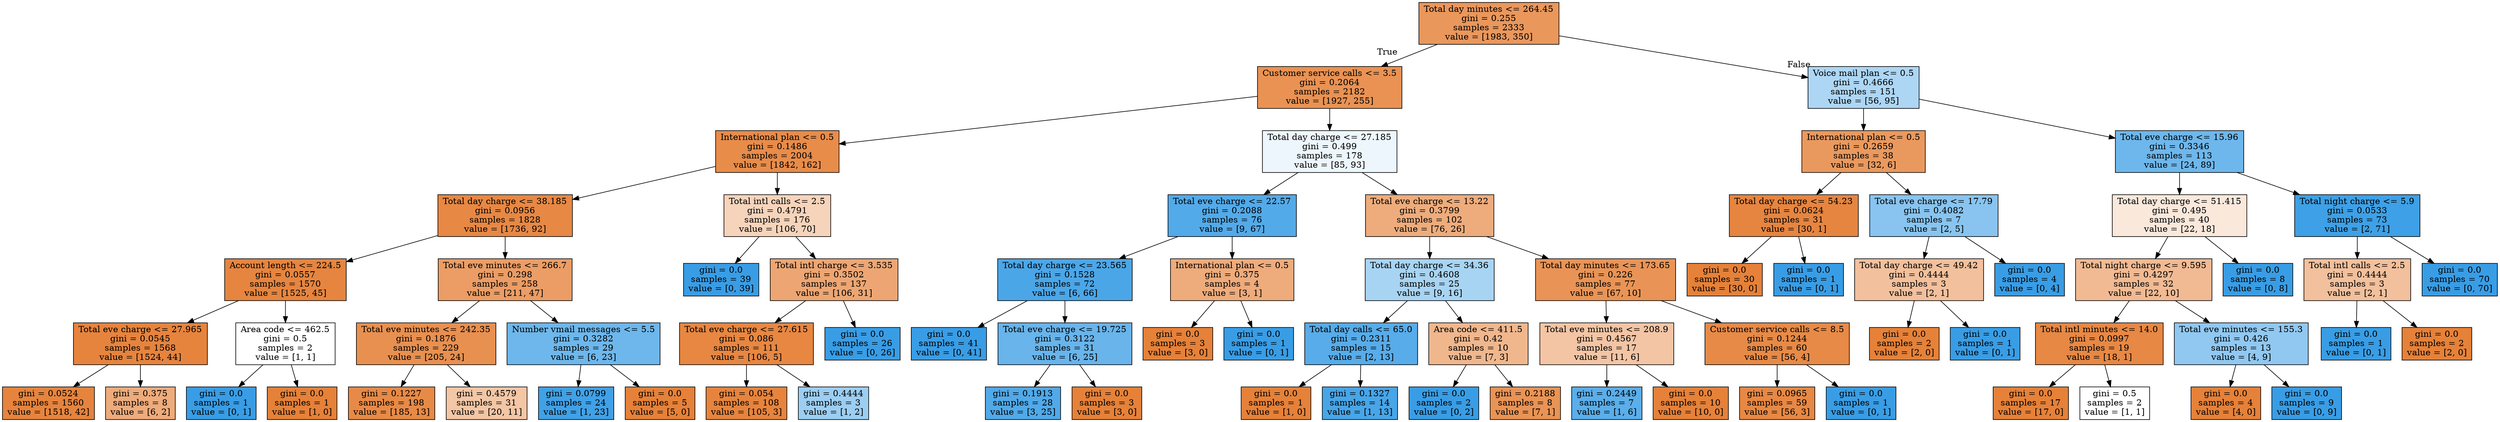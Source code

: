 digraph Tree {
node [shape=box, style="filled", color="black"] ;
0 [label="Total day minutes <= 264.45\ngini = 0.255\nsamples = 2333\nvalue = [1983, 350]", fillcolor="#e58139d2"] ;
1 [label="Customer service calls <= 3.5\ngini = 0.2064\nsamples = 2182\nvalue = [1927, 255]", fillcolor="#e58139dd"] ;
0 -> 1 [labeldistance=2.5, labelangle=45, headlabel="True"] ;
2 [label="International plan <= 0.5\ngini = 0.1486\nsamples = 2004\nvalue = [1842, 162]", fillcolor="#e58139e9"] ;
1 -> 2 ;
3 [label="Total day charge <= 38.185\ngini = 0.0956\nsamples = 1828\nvalue = [1736, 92]", fillcolor="#e58139f1"] ;
2 -> 3 ;
4 [label="Account length <= 224.5\ngini = 0.0557\nsamples = 1570\nvalue = [1525, 45]", fillcolor="#e58139f7"] ;
3 -> 4 ;
5 [label="Total eve charge <= 27.965\ngini = 0.0545\nsamples = 1568\nvalue = [1524, 44]", fillcolor="#e58139f8"] ;
4 -> 5 ;
6 [label="gini = 0.0524\nsamples = 1560\nvalue = [1518, 42]", fillcolor="#e58139f8"] ;
5 -> 6 ;
7 [label="gini = 0.375\nsamples = 8\nvalue = [6, 2]", fillcolor="#e58139aa"] ;
5 -> 7 ;
8 [label="Area code <= 462.5\ngini = 0.5\nsamples = 2\nvalue = [1, 1]", fillcolor="#e5813900"] ;
4 -> 8 ;
9 [label="gini = 0.0\nsamples = 1\nvalue = [0, 1]", fillcolor="#399de5ff"] ;
8 -> 9 ;
10 [label="gini = 0.0\nsamples = 1\nvalue = [1, 0]", fillcolor="#e58139ff"] ;
8 -> 10 ;
11 [label="Total eve minutes <= 266.7\ngini = 0.298\nsamples = 258\nvalue = [211, 47]", fillcolor="#e58139c6"] ;
3 -> 11 ;
12 [label="Total eve minutes <= 242.35\ngini = 0.1876\nsamples = 229\nvalue = [205, 24]", fillcolor="#e58139e1"] ;
11 -> 12 ;
13 [label="gini = 0.1227\nsamples = 198\nvalue = [185, 13]", fillcolor="#e58139ed"] ;
12 -> 13 ;
14 [label="gini = 0.4579\nsamples = 31\nvalue = [20, 11]", fillcolor="#e5813973"] ;
12 -> 14 ;
15 [label="Number vmail messages <= 5.5\ngini = 0.3282\nsamples = 29\nvalue = [6, 23]", fillcolor="#399de5bc"] ;
11 -> 15 ;
16 [label="gini = 0.0799\nsamples = 24\nvalue = [1, 23]", fillcolor="#399de5f4"] ;
15 -> 16 ;
17 [label="gini = 0.0\nsamples = 5\nvalue = [5, 0]", fillcolor="#e58139ff"] ;
15 -> 17 ;
18 [label="Total intl calls <= 2.5\ngini = 0.4791\nsamples = 176\nvalue = [106, 70]", fillcolor="#e5813957"] ;
2 -> 18 ;
19 [label="gini = 0.0\nsamples = 39\nvalue = [0, 39]", fillcolor="#399de5ff"] ;
18 -> 19 ;
20 [label="Total intl charge <= 3.535\ngini = 0.3502\nsamples = 137\nvalue = [106, 31]", fillcolor="#e58139b4"] ;
18 -> 20 ;
21 [label="Total eve charge <= 27.615\ngini = 0.086\nsamples = 111\nvalue = [106, 5]", fillcolor="#e58139f3"] ;
20 -> 21 ;
22 [label="gini = 0.054\nsamples = 108\nvalue = [105, 3]", fillcolor="#e58139f8"] ;
21 -> 22 ;
23 [label="gini = 0.4444\nsamples = 3\nvalue = [1, 2]", fillcolor="#399de57f"] ;
21 -> 23 ;
24 [label="gini = 0.0\nsamples = 26\nvalue = [0, 26]", fillcolor="#399de5ff"] ;
20 -> 24 ;
25 [label="Total day charge <= 27.185\ngini = 0.499\nsamples = 178\nvalue = [85, 93]", fillcolor="#399de516"] ;
1 -> 25 ;
26 [label="Total eve charge <= 22.57\ngini = 0.2088\nsamples = 76\nvalue = [9, 67]", fillcolor="#399de5dd"] ;
25 -> 26 ;
27 [label="Total day charge <= 23.565\ngini = 0.1528\nsamples = 72\nvalue = [6, 66]", fillcolor="#399de5e8"] ;
26 -> 27 ;
28 [label="gini = 0.0\nsamples = 41\nvalue = [0, 41]", fillcolor="#399de5ff"] ;
27 -> 28 ;
29 [label="Total eve charge <= 19.725\ngini = 0.3122\nsamples = 31\nvalue = [6, 25]", fillcolor="#399de5c2"] ;
27 -> 29 ;
30 [label="gini = 0.1913\nsamples = 28\nvalue = [3, 25]", fillcolor="#399de5e0"] ;
29 -> 30 ;
31 [label="gini = 0.0\nsamples = 3\nvalue = [3, 0]", fillcolor="#e58139ff"] ;
29 -> 31 ;
32 [label="International plan <= 0.5\ngini = 0.375\nsamples = 4\nvalue = [3, 1]", fillcolor="#e58139aa"] ;
26 -> 32 ;
33 [label="gini = 0.0\nsamples = 3\nvalue = [3, 0]", fillcolor="#e58139ff"] ;
32 -> 33 ;
34 [label="gini = 0.0\nsamples = 1\nvalue = [0, 1]", fillcolor="#399de5ff"] ;
32 -> 34 ;
35 [label="Total eve charge <= 13.22\ngini = 0.3799\nsamples = 102\nvalue = [76, 26]", fillcolor="#e58139a8"] ;
25 -> 35 ;
36 [label="Total day charge <= 34.36\ngini = 0.4608\nsamples = 25\nvalue = [9, 16]", fillcolor="#399de570"] ;
35 -> 36 ;
37 [label="Total day calls <= 65.0\ngini = 0.2311\nsamples = 15\nvalue = [2, 13]", fillcolor="#399de5d8"] ;
36 -> 37 ;
38 [label="gini = 0.0\nsamples = 1\nvalue = [1, 0]", fillcolor="#e58139ff"] ;
37 -> 38 ;
39 [label="gini = 0.1327\nsamples = 14\nvalue = [1, 13]", fillcolor="#399de5eb"] ;
37 -> 39 ;
40 [label="Area code <= 411.5\ngini = 0.42\nsamples = 10\nvalue = [7, 3]", fillcolor="#e5813992"] ;
36 -> 40 ;
41 [label="gini = 0.0\nsamples = 2\nvalue = [0, 2]", fillcolor="#399de5ff"] ;
40 -> 41 ;
42 [label="gini = 0.2188\nsamples = 8\nvalue = [7, 1]", fillcolor="#e58139db"] ;
40 -> 42 ;
43 [label="Total day minutes <= 173.65\ngini = 0.226\nsamples = 77\nvalue = [67, 10]", fillcolor="#e58139d9"] ;
35 -> 43 ;
44 [label="Total eve minutes <= 208.9\ngini = 0.4567\nsamples = 17\nvalue = [11, 6]", fillcolor="#e5813974"] ;
43 -> 44 ;
45 [label="gini = 0.2449\nsamples = 7\nvalue = [1, 6]", fillcolor="#399de5d4"] ;
44 -> 45 ;
46 [label="gini = 0.0\nsamples = 10\nvalue = [10, 0]", fillcolor="#e58139ff"] ;
44 -> 46 ;
47 [label="Customer service calls <= 8.5\ngini = 0.1244\nsamples = 60\nvalue = [56, 4]", fillcolor="#e58139ed"] ;
43 -> 47 ;
48 [label="gini = 0.0965\nsamples = 59\nvalue = [56, 3]", fillcolor="#e58139f1"] ;
47 -> 48 ;
49 [label="gini = 0.0\nsamples = 1\nvalue = [0, 1]", fillcolor="#399de5ff"] ;
47 -> 49 ;
50 [label="Voice mail plan <= 0.5\ngini = 0.4666\nsamples = 151\nvalue = [56, 95]", fillcolor="#399de569"] ;
0 -> 50 [labeldistance=2.5, labelangle=-45, headlabel="False"] ;
51 [label="International plan <= 0.5\ngini = 0.2659\nsamples = 38\nvalue = [32, 6]", fillcolor="#e58139cf"] ;
50 -> 51 ;
52 [label="Total day charge <= 54.23\ngini = 0.0624\nsamples = 31\nvalue = [30, 1]", fillcolor="#e58139f6"] ;
51 -> 52 ;
53 [label="gini = 0.0\nsamples = 30\nvalue = [30, 0]", fillcolor="#e58139ff"] ;
52 -> 53 ;
54 [label="gini = 0.0\nsamples = 1\nvalue = [0, 1]", fillcolor="#399de5ff"] ;
52 -> 54 ;
55 [label="Total eve charge <= 17.79\ngini = 0.4082\nsamples = 7\nvalue = [2, 5]", fillcolor="#399de599"] ;
51 -> 55 ;
56 [label="Total day charge <= 49.42\ngini = 0.4444\nsamples = 3\nvalue = [2, 1]", fillcolor="#e581397f"] ;
55 -> 56 ;
57 [label="gini = 0.0\nsamples = 2\nvalue = [2, 0]", fillcolor="#e58139ff"] ;
56 -> 57 ;
58 [label="gini = 0.0\nsamples = 1\nvalue = [0, 1]", fillcolor="#399de5ff"] ;
56 -> 58 ;
59 [label="gini = 0.0\nsamples = 4\nvalue = [0, 4]", fillcolor="#399de5ff"] ;
55 -> 59 ;
60 [label="Total eve charge <= 15.96\ngini = 0.3346\nsamples = 113\nvalue = [24, 89]", fillcolor="#399de5ba"] ;
50 -> 60 ;
61 [label="Total day charge <= 51.415\ngini = 0.495\nsamples = 40\nvalue = [22, 18]", fillcolor="#e581392e"] ;
60 -> 61 ;
62 [label="Total night charge <= 9.595\ngini = 0.4297\nsamples = 32\nvalue = [22, 10]", fillcolor="#e581398b"] ;
61 -> 62 ;
63 [label="Total intl minutes <= 14.0\ngini = 0.0997\nsamples = 19\nvalue = [18, 1]", fillcolor="#e58139f1"] ;
62 -> 63 ;
64 [label="gini = 0.0\nsamples = 17\nvalue = [17, 0]", fillcolor="#e58139ff"] ;
63 -> 64 ;
65 [label="gini = 0.5\nsamples = 2\nvalue = [1, 1]", fillcolor="#e5813900"] ;
63 -> 65 ;
66 [label="Total eve minutes <= 155.3\ngini = 0.426\nsamples = 13\nvalue = [4, 9]", fillcolor="#399de58e"] ;
62 -> 66 ;
67 [label="gini = 0.0\nsamples = 4\nvalue = [4, 0]", fillcolor="#e58139ff"] ;
66 -> 67 ;
68 [label="gini = 0.0\nsamples = 9\nvalue = [0, 9]", fillcolor="#399de5ff"] ;
66 -> 68 ;
69 [label="gini = 0.0\nsamples = 8\nvalue = [0, 8]", fillcolor="#399de5ff"] ;
61 -> 69 ;
70 [label="Total night charge <= 5.9\ngini = 0.0533\nsamples = 73\nvalue = [2, 71]", fillcolor="#399de5f8"] ;
60 -> 70 ;
71 [label="Total intl calls <= 2.5\ngini = 0.4444\nsamples = 3\nvalue = [2, 1]", fillcolor="#e581397f"] ;
70 -> 71 ;
72 [label="gini = 0.0\nsamples = 1\nvalue = [0, 1]", fillcolor="#399de5ff"] ;
71 -> 72 ;
73 [label="gini = 0.0\nsamples = 2\nvalue = [2, 0]", fillcolor="#e58139ff"] ;
71 -> 73 ;
74 [label="gini = 0.0\nsamples = 70\nvalue = [0, 70]", fillcolor="#399de5ff"] ;
70 -> 74 ;
}